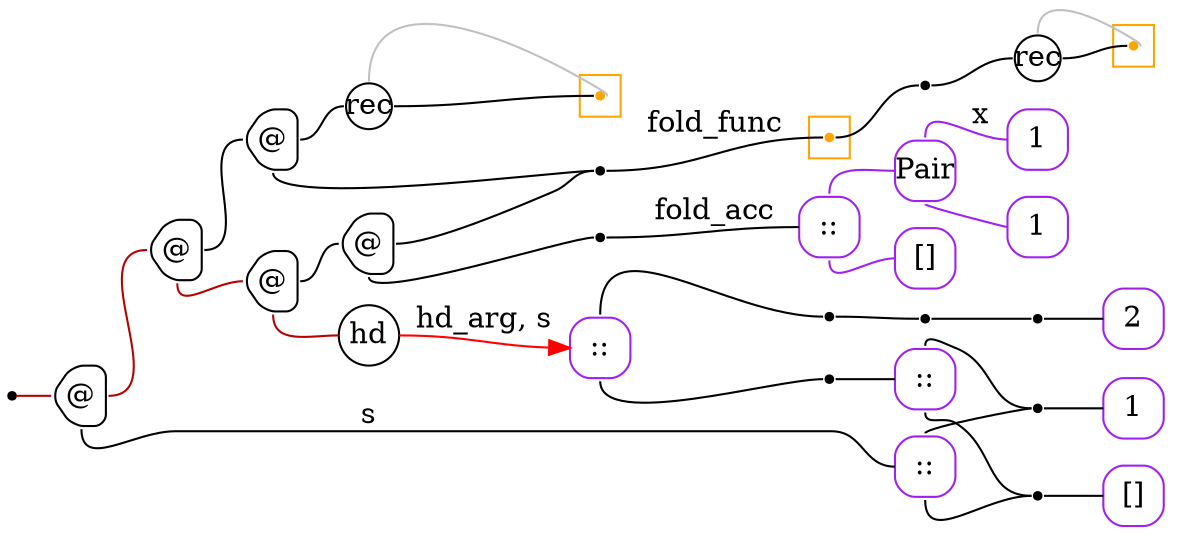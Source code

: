 digraph G {
  rankdir=LR;
  edge[arrowhead=none,arrowtail=none];
  node[fixedsize=true,shape=circle]
  size="9.201041666666667,5.219270833333334";
  labeldistance=0;
  nodesep=.175;
  ranksep=.175;

 nd1[shape=point];
   nd15[label="1",tooltip="nd15-ConstGraph",style=rounded,orientation=90,shape=square,width=.4,height=.4,color="purple"];
   nd21[label="2",tooltip="nd21-ConstGraph",style=rounded,orientation=90,shape=square,width=.4,height=.4,color="purple"];
   nd27[label="1",tooltip="nd27-ConstGraph",style=rounded,orientation=90,shape=square,width=.4,height=.4,color="purple"];
   nd32[label="[]",tooltip="nd32-ConstEmptyGraph",style=rounded,orientation=90,shape=square,width=.4,height=.4,color="purple"];
   nd363[label="::",tooltip="nd363-ConstListGraph",style=rounded,orientation=90,shape=square,width=.4,height=.4,color="purple"];
 subgraph cluster_nd174 {
   graph[style=fill,color="orange"];
   ndcluster_nd174[tooltip="nd174",orientation=90,shape=point,color="orange"];
 };
 nd379[label="rec",tooltip="nd379-RecurGraph",style=rounded,width=.3,height=.3,color="#000000"];
   subgraph cluster_nd383 {
     graph[style=fill,color="orange"];
     ndcluster_nd383[tooltip="nd383",orientation=90,shape=point,color="orange"];
   };
   nd565[label="::",tooltip="nd565-ConstListGraph",style=rounded,orientation=90,shape=square,width=.4,height=.4,color="purple"];
 nd568[label=" ",tooltip="nd568-ContractGraph",style=rounded,orientation=90,shape=point];
 nd673[label=" ",tooltip="nd673-ContractGraph",style=rounded,orientation=90,shape=point];
   nd592[label="1",tooltip="nd592-ConstGraph",style=rounded,orientation=90,shape=square,width=.4,height=.4,color="purple"];
   nd596[label="[]",tooltip="nd596-ConstEmptyGraph",style=rounded,orientation=90,shape=square,width=.4,height=.4,color="purple"];
   nd686[label="Pair",tooltip="nd686-ConstPairGraph",style=rounded,orientation=90,shape=square,width=.4,height=.4,color="purple"];
   nd692[label="::",tooltip="nd692-ConstListGraph",style=rounded,orientation=90,shape=square,width=.4,height=.4,color="purple"];
 nd696[label="rec",tooltip="nd696-RecurGraph",style=rounded,width=.3,height=.3,color="#000000"];
   subgraph cluster_nd700 {
     graph[style=fill,color="orange"];
     ndcluster_nd700[tooltip="nd700",orientation=90,shape=point,color="orange"];
   };
 nd506[label="@",tooltip="nd506-AppGraph",style=rounded,orientation=90,shape=house,width=.4,height=.4,color="#000000"];
 nd507[label="@",tooltip="nd507-AppGraph",style=rounded,orientation=90,shape=house,width=.4,height=.4,color="#000000"];
 nd508[label="@",tooltip="nd508-AppGraph",style=rounded,orientation=90,shape=house,width=.4,height=.4,color="#000000"];
 nd511[label="@",tooltip="nd511-AppGraph",style=rounded,orientation=90,shape=house,width=.4,height=.4,color="#000000"];
 nd512[label="@",tooltip="nd512-AppGraph",style=rounded,orientation=90,shape=house,width=.4,height=.4,color="#000000"];
 nd522[label=" ",tooltip="nd522-ContractGraph",style=rounded,orientation=90,shape=point];
 nd532[label=" ",tooltip="nd532-ContractGraph",style=rounded,orientation=90,shape=point];
 nd758[label=" ",tooltip="nd758-ContractGraph",style=rounded,orientation=90,shape=point];
 nd771[label=" ",tooltip="nd771-ContractGraph",style=rounded,orientation=90,shape=point];
 nd772[label=" ",tooltip="nd772-ContractGraph",style=rounded,orientation=90,shape=point];
   nd777[label="::",tooltip="nd777-ConstListGraph",style=rounded,orientation=90,shape=square,width=.4,height=.4,color="purple"];
 nd780[label=" ",tooltip="nd780-ContractGraph",style=rounded,orientation=90,shape=point];
 nd781[label=" ",tooltip="nd781-ContractGraph",style=rounded,orientation=90,shape=point];
 nd520[label="hd",tooltip="nd520-UnOpGraph",style=rounded,width=.4,height=.4,color="#000000"];

  nd363->nd780[tailport=n,headport=w];
  nd363->nd781[tailport=s,headport=w];
  ndcluster_nd174->nd673[tailport=e,headport=w];
  nd673->nd379[tailport=e,headport=w,color=black,arrowhead=none,arrowtail=none];
  nd780->nd27[tailport=e,headport=w];
  nd781->nd32[tailport=e,headport=w];
  nd568->nd21[tailport=e,headport=w];
  nd772->nd363[tailport=e,headport=w];
  nd379->ndcluster_nd383[dir=back,headport=e,tailport=n,color=grey,arrowhead=none,arrowtail=none];
  nd379->ndcluster_nd383[tailport=e,headport=w];
  nd511->nd520[tailport=s,headport=w,color="#b70000",arrowhead=none,arrowtail=none];
  nd520->nd565[label="hd_arg, s",tailport=e,headport=w,color=red,arrowhead=normal];
  nd506->nd777[label="s",tailport=s,headport=w];
  nd508->nd696[tailport=e,headport=w,color=black,arrowhead=none,arrowtail=none];
  nd512->nd522[tailport=e,headport=w];
  nd511->nd512[tailport=e,headport=w];
  nd507->nd508[tailport=e,headport=w];
  nd507->nd511[tailport=s,headport=w,color="#b70000",arrowhead=none,arrowtail=none];
  nd508->nd522[tailport=s,headport=w];
  nd506->nd507[tailport=e,headport=w,color="#b70000",arrowhead=none,arrowtail=none];
  nd1->nd506[label="",tailport=e,headport=w,color="#b70000",arrowhead=none,arrowtail=none];
  nd512->nd532[tailport=s,headport=w];
  nd532->nd692[label="fold_acc",tailport=e,headport=w];
  nd522->ndcluster_nd174[label="fold_func",tailport=e,headport=w];
  nd565->nd771[tailport=n,headport=w];
  nd565->nd772[tailport=s,headport=w];
  nd758->nd568[tailport=e,headport=w];
  nd686->nd592[tailport=s,headport=w,color=purple,arrowhead=none,arrowtail=none];
  nd692->nd686[tailport=n,headport=w,color=purple,arrowhead=none,arrowtail=none];
  nd692->nd596[tailport=s,headport=w,color=purple,arrowhead=none,arrowtail=none];
  nd686->nd15[label="x",tailport=n,headport=w,color=purple,arrowhead=none,arrowtail=none];
  nd696->ndcluster_nd700[dir=back,headport=e,tailport=n,color=grey,arrowhead=none,arrowtail=none];
  nd696->ndcluster_nd700[tailport=e,headport=w];
  nd771->nd758[tailport=e,headport=w];
  nd777->nd780[tailport=n,headport=w];
  nd777->nd781[tailport=s,headport=w];
}